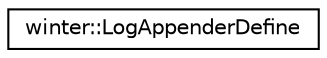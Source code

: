digraph "类继承关系图"
{
 // LATEX_PDF_SIZE
  edge [fontname="Helvetica",fontsize="10",labelfontname="Helvetica",labelfontsize="10"];
  node [fontname="Helvetica",fontsize="10",shape=record];
  rankdir="LR";
  Node0 [label="winter::LogAppenderDefine",height=0.2,width=0.4,color="black", fillcolor="white", style="filled",URL="$structwinter_1_1LogAppenderDefine.html",tooltip=" "];
}

